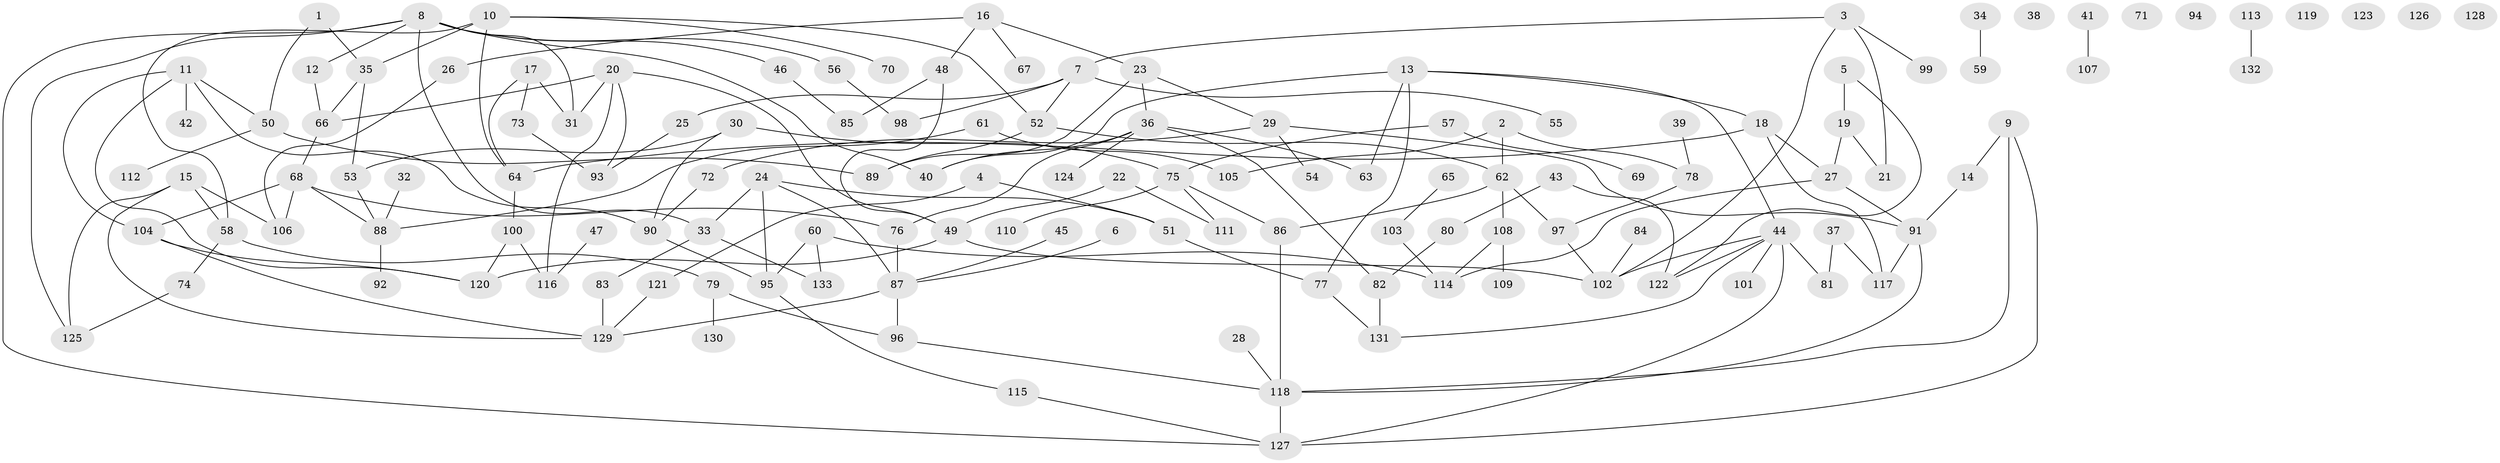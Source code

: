// coarse degree distribution, {3: 0.25, 4: 0.2261904761904762, 8: 0.011904761904761904, 5: 0.15476190476190477, 6: 0.023809523809523808, 2: 0.14285714285714285, 1: 0.16666666666666666, 7: 0.023809523809523808}
// Generated by graph-tools (version 1.1) at 2025/35/03/04/25 23:35:47]
// undirected, 133 vertices, 179 edges
graph export_dot {
  node [color=gray90,style=filled];
  1;
  2;
  3;
  4;
  5;
  6;
  7;
  8;
  9;
  10;
  11;
  12;
  13;
  14;
  15;
  16;
  17;
  18;
  19;
  20;
  21;
  22;
  23;
  24;
  25;
  26;
  27;
  28;
  29;
  30;
  31;
  32;
  33;
  34;
  35;
  36;
  37;
  38;
  39;
  40;
  41;
  42;
  43;
  44;
  45;
  46;
  47;
  48;
  49;
  50;
  51;
  52;
  53;
  54;
  55;
  56;
  57;
  58;
  59;
  60;
  61;
  62;
  63;
  64;
  65;
  66;
  67;
  68;
  69;
  70;
  71;
  72;
  73;
  74;
  75;
  76;
  77;
  78;
  79;
  80;
  81;
  82;
  83;
  84;
  85;
  86;
  87;
  88;
  89;
  90;
  91;
  92;
  93;
  94;
  95;
  96;
  97;
  98;
  99;
  100;
  101;
  102;
  103;
  104;
  105;
  106;
  107;
  108;
  109;
  110;
  111;
  112;
  113;
  114;
  115;
  116;
  117;
  118;
  119;
  120;
  121;
  122;
  123;
  124;
  125;
  126;
  127;
  128;
  129;
  130;
  131;
  132;
  133;
  1 -- 35;
  1 -- 50;
  2 -- 62;
  2 -- 78;
  2 -- 105;
  3 -- 7;
  3 -- 21;
  3 -- 99;
  3 -- 102;
  4 -- 51;
  4 -- 121;
  5 -- 19;
  5 -- 122;
  6 -- 87;
  7 -- 25;
  7 -- 52;
  7 -- 55;
  7 -- 98;
  8 -- 12;
  8 -- 31;
  8 -- 33;
  8 -- 40;
  8 -- 46;
  8 -- 56;
  8 -- 125;
  8 -- 127;
  9 -- 14;
  9 -- 118;
  9 -- 127;
  10 -- 35;
  10 -- 52;
  10 -- 58;
  10 -- 64;
  10 -- 70;
  11 -- 42;
  11 -- 50;
  11 -- 90;
  11 -- 104;
  11 -- 120;
  12 -- 66;
  13 -- 18;
  13 -- 40;
  13 -- 44;
  13 -- 63;
  13 -- 77;
  14 -- 91;
  15 -- 58;
  15 -- 106;
  15 -- 125;
  15 -- 129;
  16 -- 23;
  16 -- 26;
  16 -- 48;
  16 -- 67;
  17 -- 31;
  17 -- 64;
  17 -- 73;
  18 -- 27;
  18 -- 64;
  18 -- 117;
  19 -- 21;
  19 -- 27;
  20 -- 31;
  20 -- 49;
  20 -- 66;
  20 -- 93;
  20 -- 116;
  22 -- 49;
  22 -- 111;
  23 -- 29;
  23 -- 36;
  23 -- 89;
  24 -- 33;
  24 -- 51;
  24 -- 87;
  24 -- 95;
  25 -- 93;
  26 -- 106;
  27 -- 91;
  27 -- 114;
  28 -- 118;
  29 -- 54;
  29 -- 72;
  29 -- 91;
  30 -- 53;
  30 -- 75;
  30 -- 90;
  32 -- 88;
  33 -- 83;
  33 -- 133;
  34 -- 59;
  35 -- 53;
  35 -- 66;
  36 -- 40;
  36 -- 63;
  36 -- 76;
  36 -- 82;
  36 -- 124;
  37 -- 81;
  37 -- 117;
  39 -- 78;
  41 -- 107;
  43 -- 80;
  43 -- 122;
  44 -- 81;
  44 -- 101;
  44 -- 102;
  44 -- 122;
  44 -- 127;
  44 -- 131;
  45 -- 87;
  46 -- 85;
  47 -- 116;
  48 -- 49;
  48 -- 85;
  49 -- 102;
  49 -- 120;
  50 -- 89;
  50 -- 112;
  51 -- 77;
  52 -- 62;
  52 -- 89;
  53 -- 88;
  56 -- 98;
  57 -- 69;
  57 -- 75;
  58 -- 74;
  58 -- 79;
  60 -- 95;
  60 -- 114;
  60 -- 133;
  61 -- 88;
  61 -- 105;
  62 -- 86;
  62 -- 97;
  62 -- 108;
  64 -- 100;
  65 -- 103;
  66 -- 68;
  68 -- 76;
  68 -- 88;
  68 -- 104;
  68 -- 106;
  72 -- 90;
  73 -- 93;
  74 -- 125;
  75 -- 86;
  75 -- 110;
  75 -- 111;
  76 -- 87;
  77 -- 131;
  78 -- 97;
  79 -- 96;
  79 -- 130;
  80 -- 82;
  82 -- 131;
  83 -- 129;
  84 -- 102;
  86 -- 118;
  87 -- 96;
  87 -- 129;
  88 -- 92;
  90 -- 95;
  91 -- 117;
  91 -- 118;
  95 -- 115;
  96 -- 118;
  97 -- 102;
  100 -- 116;
  100 -- 120;
  103 -- 114;
  104 -- 120;
  104 -- 129;
  108 -- 109;
  108 -- 114;
  113 -- 132;
  115 -- 127;
  118 -- 127;
  121 -- 129;
}

